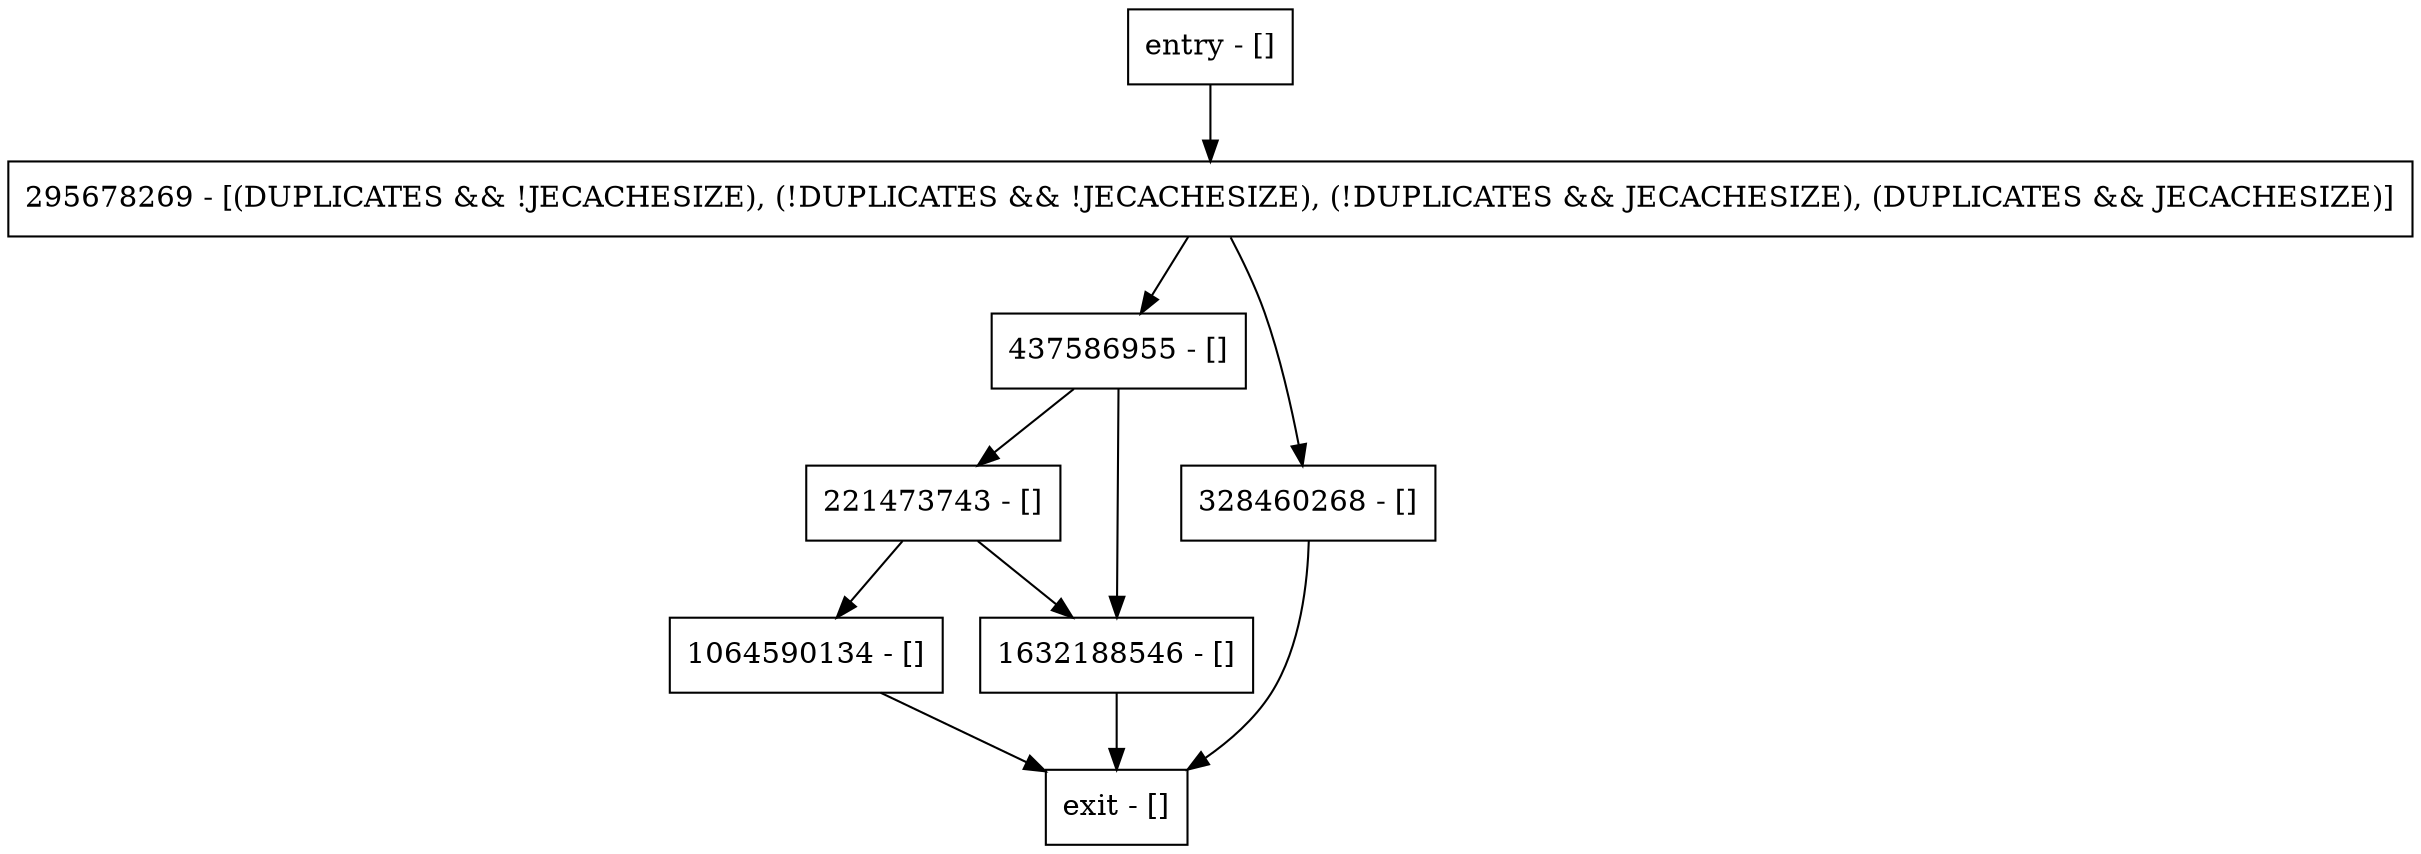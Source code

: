 digraph checkUpdatesAllowed {
node [shape=record];
entry [label="entry - []"];
exit [label="exit - []"];
1064590134 [label="1064590134 - []"];
221473743 [label="221473743 - []"];
1632188546 [label="1632188546 - []"];
437586955 [label="437586955 - []"];
328460268 [label="328460268 - []"];
295678269 [label="295678269 - [(DUPLICATES && !JECACHESIZE), (!DUPLICATES && !JECACHESIZE), (!DUPLICATES && JECACHESIZE), (DUPLICATES && JECACHESIZE)]"];
entry;
exit;
entry -> 295678269;
1064590134 -> exit;
221473743 -> 1064590134;
221473743 -> 1632188546;
1632188546 -> exit;
437586955 -> 221473743;
437586955 -> 1632188546;
328460268 -> exit;
295678269 -> 437586955;
295678269 -> 328460268;
}
